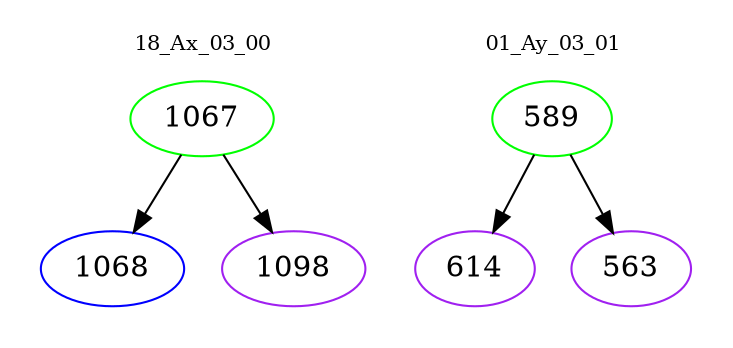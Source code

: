 digraph{
subgraph cluster_0 {
color = white
label = "18_Ax_03_00";
fontsize=10;
T0_1067 [label="1067", color="green"]
T0_1067 -> T0_1068 [color="black"]
T0_1068 [label="1068", color="blue"]
T0_1067 -> T0_1098 [color="black"]
T0_1098 [label="1098", color="purple"]
}
subgraph cluster_1 {
color = white
label = "01_Ay_03_01";
fontsize=10;
T1_589 [label="589", color="green"]
T1_589 -> T1_614 [color="black"]
T1_614 [label="614", color="purple"]
T1_589 -> T1_563 [color="black"]
T1_563 [label="563", color="purple"]
}
}

